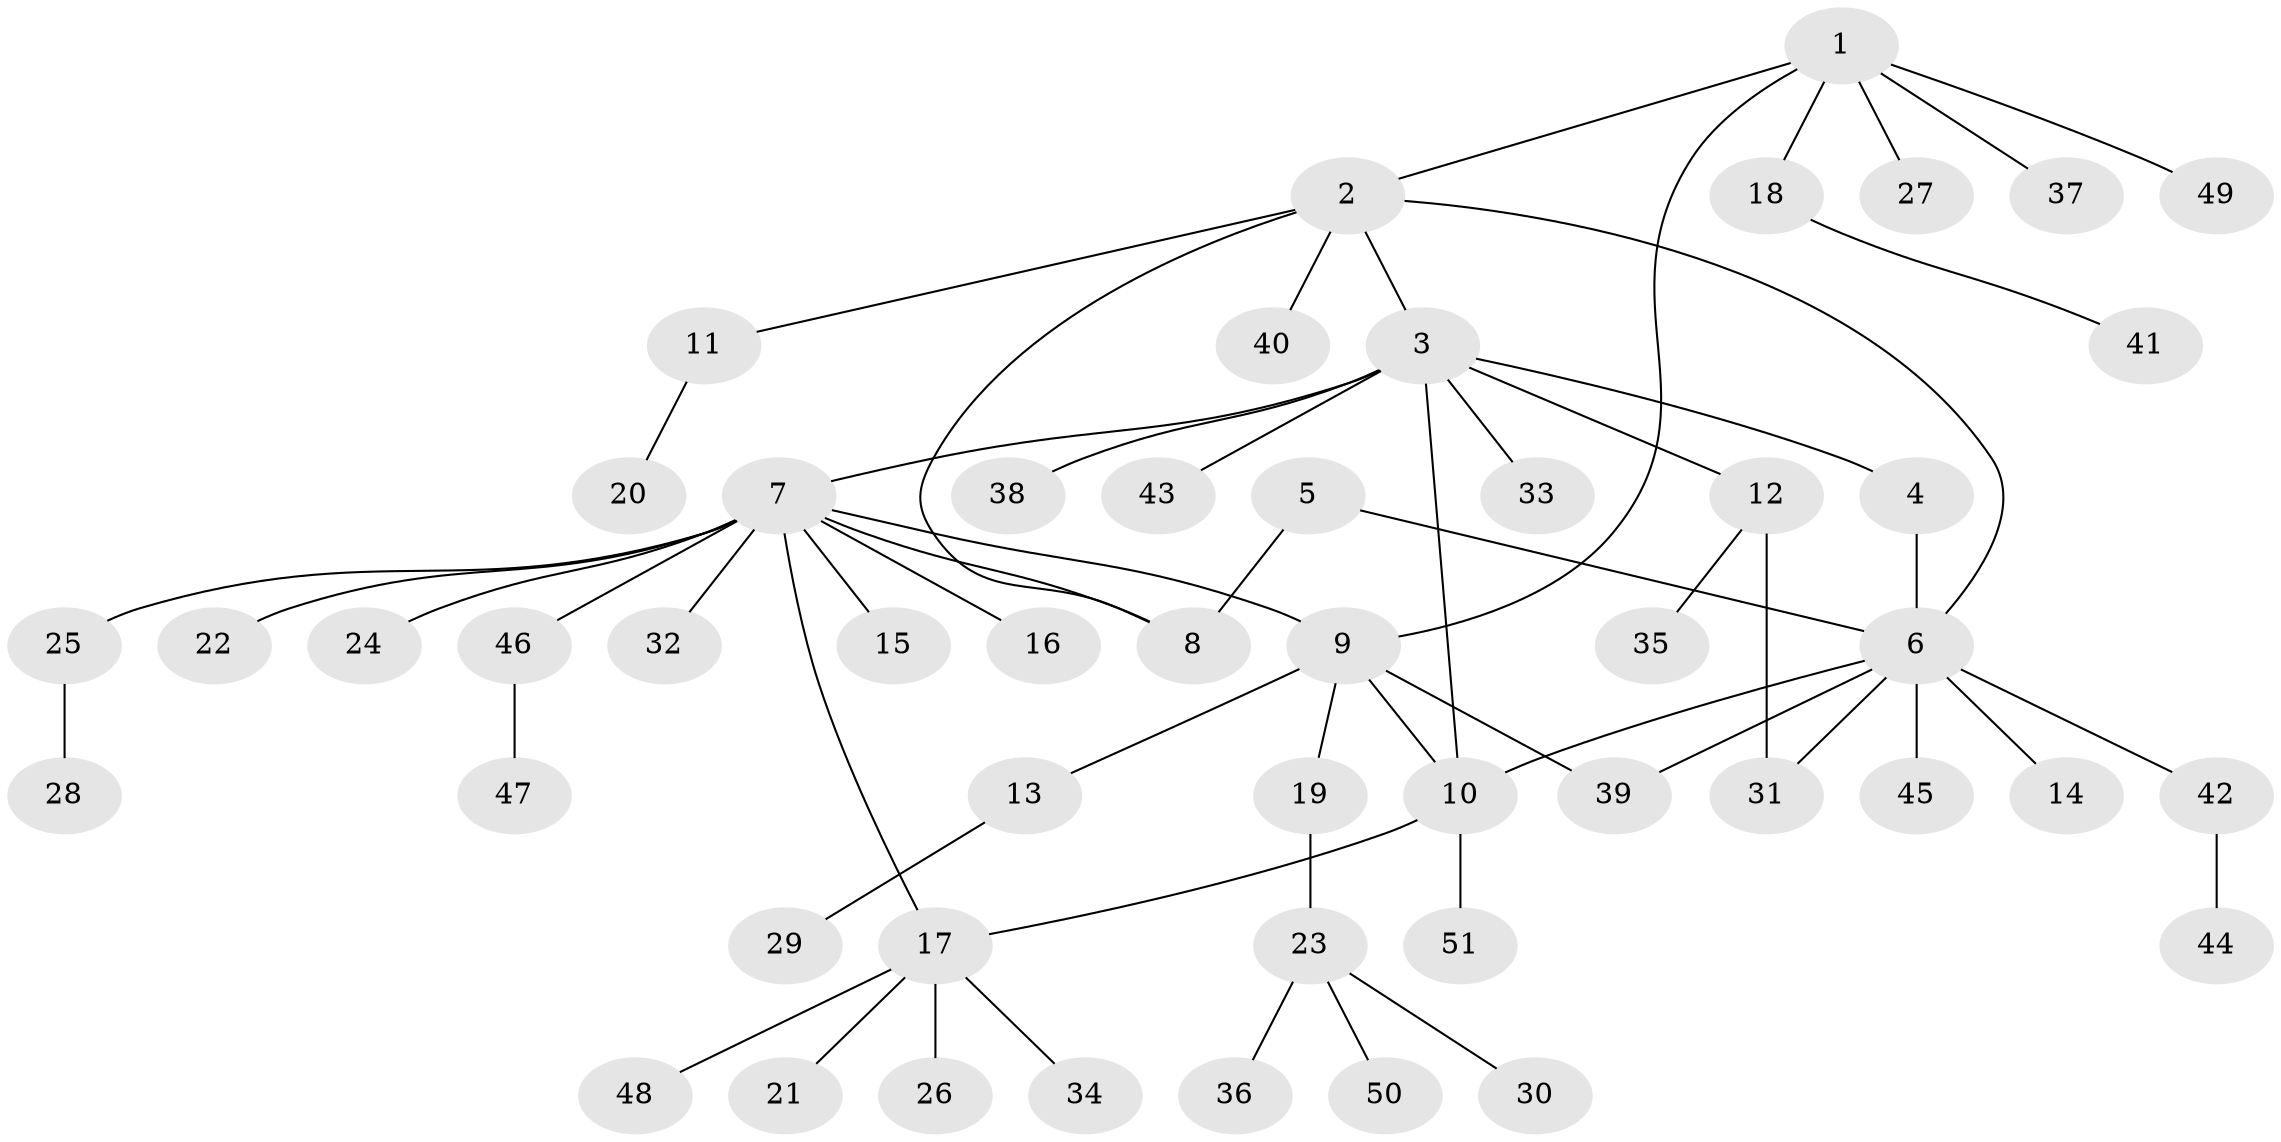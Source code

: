 // Generated by graph-tools (version 1.1) at 2025/11/02/27/25 16:11:29]
// undirected, 51 vertices, 59 edges
graph export_dot {
graph [start="1"]
  node [color=gray90,style=filled];
  1;
  2;
  3;
  4;
  5;
  6;
  7;
  8;
  9;
  10;
  11;
  12;
  13;
  14;
  15;
  16;
  17;
  18;
  19;
  20;
  21;
  22;
  23;
  24;
  25;
  26;
  27;
  28;
  29;
  30;
  31;
  32;
  33;
  34;
  35;
  36;
  37;
  38;
  39;
  40;
  41;
  42;
  43;
  44;
  45;
  46;
  47;
  48;
  49;
  50;
  51;
  1 -- 2;
  1 -- 9;
  1 -- 18;
  1 -- 27;
  1 -- 37;
  1 -- 49;
  2 -- 3;
  2 -- 6;
  2 -- 8;
  2 -- 11;
  2 -- 40;
  3 -- 4;
  3 -- 7;
  3 -- 10;
  3 -- 12;
  3 -- 33;
  3 -- 38;
  3 -- 43;
  4 -- 6;
  5 -- 6;
  5 -- 8;
  6 -- 10;
  6 -- 14;
  6 -- 31;
  6 -- 39;
  6 -- 42;
  6 -- 45;
  7 -- 8;
  7 -- 9;
  7 -- 15;
  7 -- 16;
  7 -- 17;
  7 -- 22;
  7 -- 24;
  7 -- 25;
  7 -- 32;
  7 -- 46;
  9 -- 10;
  9 -- 13;
  9 -- 19;
  9 -- 39;
  10 -- 17;
  10 -- 51;
  11 -- 20;
  12 -- 31;
  12 -- 35;
  13 -- 29;
  17 -- 21;
  17 -- 26;
  17 -- 34;
  17 -- 48;
  18 -- 41;
  19 -- 23;
  23 -- 30;
  23 -- 36;
  23 -- 50;
  25 -- 28;
  42 -- 44;
  46 -- 47;
}
